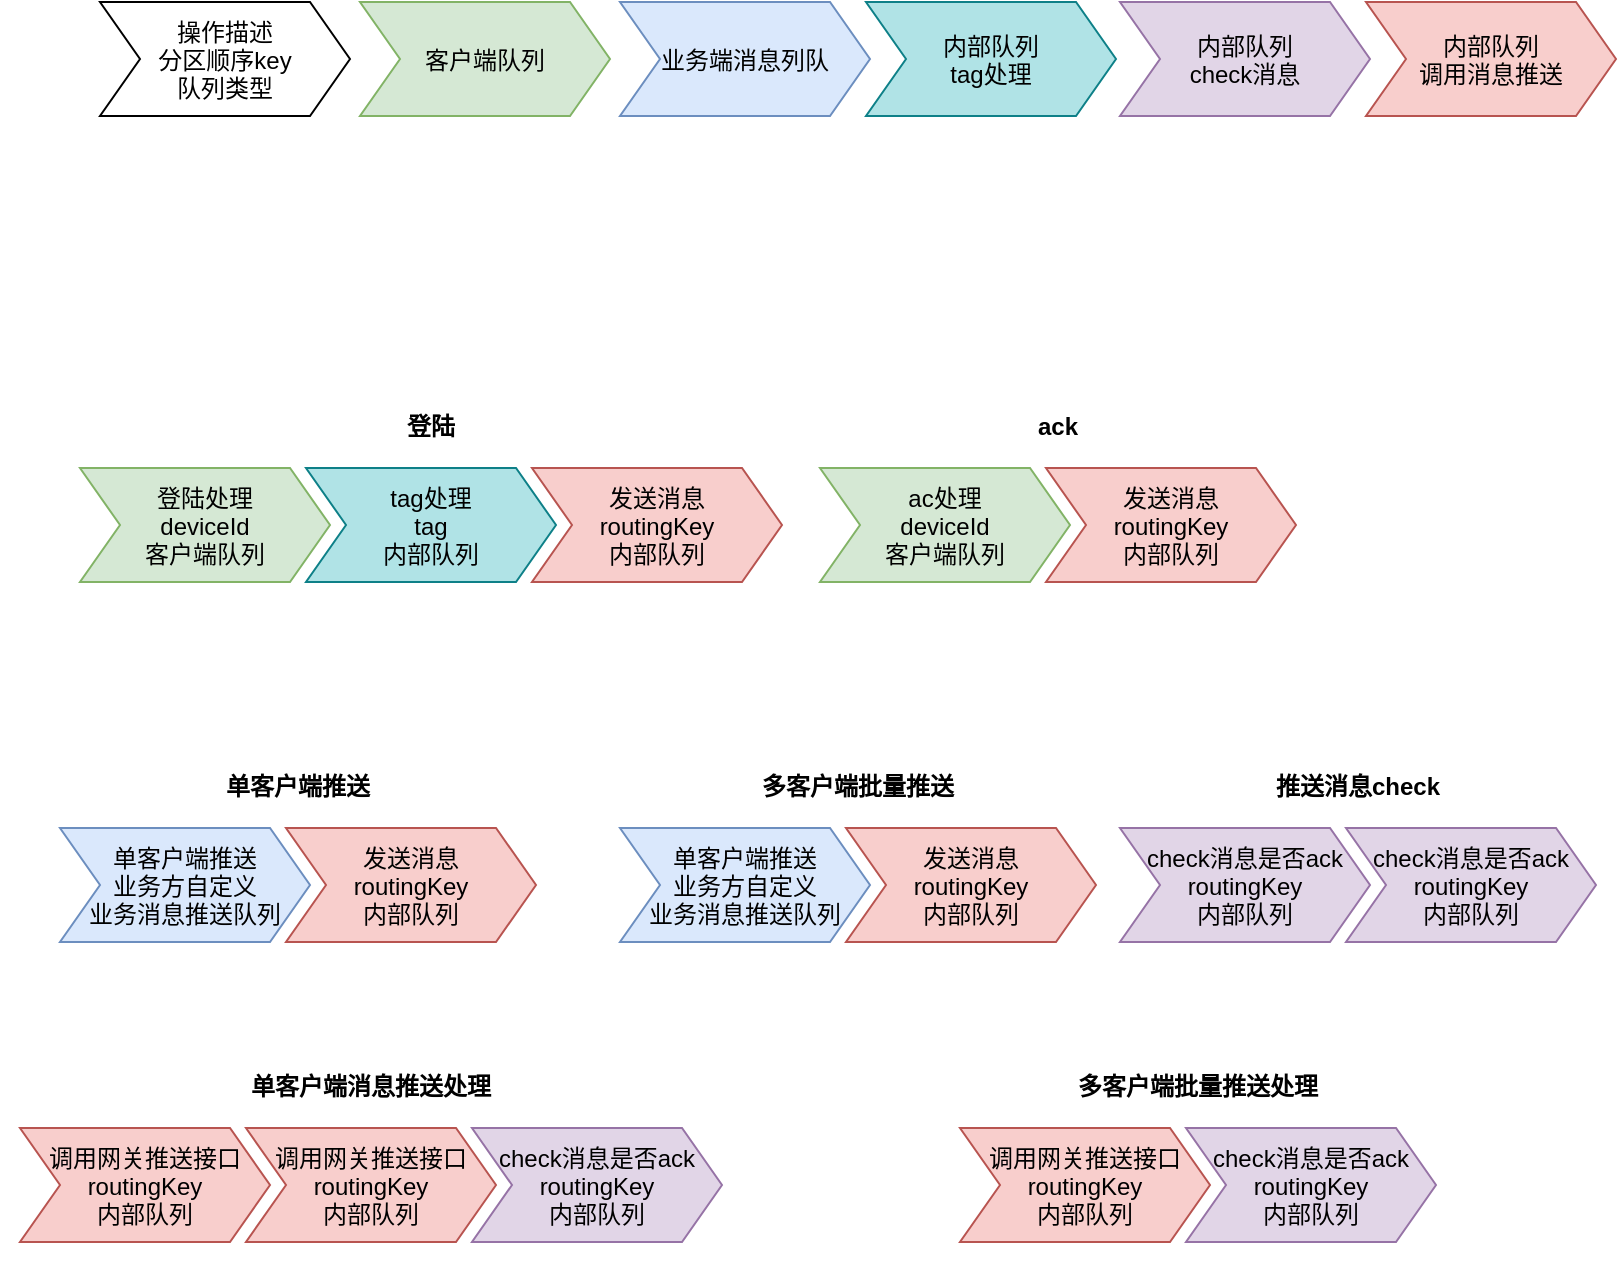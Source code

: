 <mxfile version="14.7.8" type="github">
  <diagram id="GwmPb7Ibz57wvic6_5tl" name="第 1 页">
    <mxGraphModel dx="946" dy="646" grid="1" gridSize="10" guides="1" tooltips="1" connect="1" arrows="1" fold="1" page="1" pageScale="1" pageWidth="827" pageHeight="1169" math="0" shadow="0">
      <root>
        <mxCell id="0" />
        <mxCell id="1" parent="0" />
        <mxCell id="Sdfr6Uw5pjo_RGLUvj7r-1" value="登陆" style="swimlane;childLayout=stackLayout;horizontal=1;fillColor=none;horizontalStack=1;resizeParent=1;resizeParentMax=0;resizeLast=0;collapsible=0;strokeColor=none;stackBorder=10;stackSpacing=-12;resizable=1;align=center;points=[];fontColor=#000000;" vertex="1" parent="1">
          <mxGeometry x="30" y="240" width="371" height="100" as="geometry" />
        </mxCell>
        <mxCell id="Sdfr6Uw5pjo_RGLUvj7r-2" value="登陆处理&#xa;deviceId&#xa;客户端队列" style="shape=step;perimeter=stepPerimeter;fixedSize=1;points=[];fillColor=#d5e8d4;strokeColor=#82b366;" vertex="1" parent="Sdfr6Uw5pjo_RGLUvj7r-1">
          <mxGeometry x="10" y="33" width="125" height="57" as="geometry" />
        </mxCell>
        <mxCell id="Sdfr6Uw5pjo_RGLUvj7r-3" value="tag处理&#xa;tag&#xa;内部队列" style="shape=step;perimeter=stepPerimeter;fixedSize=1;points=[];fillColor=#b0e3e6;strokeColor=#0e8088;" vertex="1" parent="Sdfr6Uw5pjo_RGLUvj7r-1">
          <mxGeometry x="123" y="33" width="125" height="57" as="geometry" />
        </mxCell>
        <mxCell id="Sdfr6Uw5pjo_RGLUvj7r-4" value="发送消息&#xa;routingKey&#xa;内部队列" style="shape=step;perimeter=stepPerimeter;fixedSize=1;points=[];fillColor=#f8cecc;strokeColor=#b85450;" vertex="1" parent="Sdfr6Uw5pjo_RGLUvj7r-1">
          <mxGeometry x="236" y="33" width="125" height="57" as="geometry" />
        </mxCell>
        <mxCell id="Sdfr6Uw5pjo_RGLUvj7r-5" value="ack" style="swimlane;childLayout=stackLayout;horizontal=1;fillColor=none;horizontalStack=1;resizeParent=1;resizeParentMax=0;resizeLast=0;collapsible=0;strokeColor=none;stackBorder=10;stackSpacing=-12;resizable=1;align=center;points=[];fontColor=#000000;" vertex="1" parent="1">
          <mxGeometry x="400" y="240" width="258" height="100" as="geometry" />
        </mxCell>
        <mxCell id="Sdfr6Uw5pjo_RGLUvj7r-6" value="ac处理&#xa;deviceId&#xa;客户端队列" style="shape=step;perimeter=stepPerimeter;fixedSize=1;points=[];fillColor=#d5e8d4;strokeColor=#82b366;" vertex="1" parent="Sdfr6Uw5pjo_RGLUvj7r-5">
          <mxGeometry x="10" y="33" width="125" height="57" as="geometry" />
        </mxCell>
        <mxCell id="Sdfr6Uw5pjo_RGLUvj7r-8" value="发送消息&#xa;routingKey&#xa;内部队列" style="shape=step;perimeter=stepPerimeter;fixedSize=1;points=[];fillColor=#f8cecc;strokeColor=#b85450;" vertex="1" parent="Sdfr6Uw5pjo_RGLUvj7r-5">
          <mxGeometry x="123" y="33" width="125" height="57" as="geometry" />
        </mxCell>
        <mxCell id="Sdfr6Uw5pjo_RGLUvj7r-12" value="单客户端推送" style="swimlane;childLayout=stackLayout;horizontal=1;fillColor=none;horizontalStack=1;resizeParent=1;resizeParentMax=0;resizeLast=0;collapsible=0;strokeColor=none;stackBorder=10;stackSpacing=-12;resizable=1;align=center;points=[];fontColor=#000000;" vertex="1" parent="1">
          <mxGeometry x="20" y="420" width="258" height="100" as="geometry" />
        </mxCell>
        <mxCell id="Sdfr6Uw5pjo_RGLUvj7r-13" value="单客户端推送&#xa;业务方自定义&#xa;业务消息推送队列" style="shape=step;perimeter=stepPerimeter;fixedSize=1;points=[];fillColor=#dae8fc;strokeColor=#6c8ebf;" vertex="1" parent="Sdfr6Uw5pjo_RGLUvj7r-12">
          <mxGeometry x="10" y="33" width="125" height="57" as="geometry" />
        </mxCell>
        <mxCell id="Sdfr6Uw5pjo_RGLUvj7r-15" value="发送消息&#xa;routingKey&#xa;内部队列" style="shape=step;perimeter=stepPerimeter;fixedSize=1;points=[];fillColor=#f8cecc;strokeColor=#b85450;" vertex="1" parent="Sdfr6Uw5pjo_RGLUvj7r-12">
          <mxGeometry x="123" y="33" width="125" height="57" as="geometry" />
        </mxCell>
        <mxCell id="Sdfr6Uw5pjo_RGLUvj7r-16" value="多客户端批量推送" style="swimlane;childLayout=stackLayout;horizontal=1;fillColor=none;horizontalStack=1;resizeParent=1;resizeParentMax=0;resizeLast=0;collapsible=0;strokeColor=none;stackBorder=10;stackSpacing=-12;resizable=1;align=center;points=[];fontColor=#000000;" vertex="1" parent="1">
          <mxGeometry x="300" y="420" width="258" height="100" as="geometry" />
        </mxCell>
        <mxCell id="Sdfr6Uw5pjo_RGLUvj7r-17" value="单客户端推送&#xa;业务方自定义&#xa;业务消息推送队列" style="shape=step;perimeter=stepPerimeter;fixedSize=1;points=[];fillColor=#dae8fc;strokeColor=#6c8ebf;" vertex="1" parent="Sdfr6Uw5pjo_RGLUvj7r-16">
          <mxGeometry x="10" y="33" width="125" height="57" as="geometry" />
        </mxCell>
        <mxCell id="Sdfr6Uw5pjo_RGLUvj7r-18" value="发送消息&#xa;routingKey&#xa;内部队列" style="shape=step;perimeter=stepPerimeter;fixedSize=1;points=[];fillColor=#f8cecc;strokeColor=#b85450;" vertex="1" parent="Sdfr6Uw5pjo_RGLUvj7r-16">
          <mxGeometry x="123" y="33" width="125" height="57" as="geometry" />
        </mxCell>
        <mxCell id="Sdfr6Uw5pjo_RGLUvj7r-19" value="推送消息check" style="swimlane;childLayout=stackLayout;horizontal=1;fillColor=none;horizontalStack=1;resizeParent=1;resizeParentMax=0;resizeLast=0;collapsible=0;strokeColor=none;stackBorder=10;stackSpacing=-12;resizable=1;align=center;points=[];fontColor=#000000;" vertex="1" parent="1">
          <mxGeometry x="550" y="420" width="258" height="100" as="geometry" />
        </mxCell>
        <mxCell id="Sdfr6Uw5pjo_RGLUvj7r-22" value="check消息是否ack&#xa;routingKey&#xa;内部队列" style="shape=step;perimeter=stepPerimeter;fixedSize=1;points=[];fillColor=#e1d5e7;strokeColor=#9673a6;" vertex="1" parent="Sdfr6Uw5pjo_RGLUvj7r-19">
          <mxGeometry x="10" y="33" width="125" height="57" as="geometry" />
        </mxCell>
        <mxCell id="Sdfr6Uw5pjo_RGLUvj7r-23" value="check消息是否ack&#xa;routingKey&#xa;内部队列" style="shape=step;perimeter=stepPerimeter;fixedSize=1;points=[];fillColor=#e1d5e7;strokeColor=#9673a6;" vertex="1" parent="Sdfr6Uw5pjo_RGLUvj7r-19">
          <mxGeometry x="123" y="33" width="125" height="57" as="geometry" />
        </mxCell>
        <mxCell id="Sdfr6Uw5pjo_RGLUvj7r-24" value="单客户端消息推送处理" style="swimlane;childLayout=stackLayout;horizontal=1;fillColor=none;horizontalStack=1;resizeParent=1;resizeParentMax=0;resizeLast=0;collapsible=0;strokeColor=none;stackBorder=10;stackSpacing=-12;resizable=1;align=center;points=[];fontColor=#000000;" vertex="1" parent="1">
          <mxGeometry y="570" width="371" height="100" as="geometry" />
        </mxCell>
        <mxCell id="Sdfr6Uw5pjo_RGLUvj7r-25" value="调用网关推送接口&#xa;routingKey&#xa;内部队列" style="shape=step;perimeter=stepPerimeter;fixedSize=1;points=[];fillColor=#f8cecc;strokeColor=#b85450;" vertex="1" parent="Sdfr6Uw5pjo_RGLUvj7r-24">
          <mxGeometry x="10" y="33" width="125" height="57" as="geometry" />
        </mxCell>
        <mxCell id="Sdfr6Uw5pjo_RGLUvj7r-26" value="调用网关推送接口&#xa;routingKey&#xa;内部队列" style="shape=step;perimeter=stepPerimeter;fixedSize=1;points=[];fillColor=#f8cecc;strokeColor=#b85450;" vertex="1" parent="Sdfr6Uw5pjo_RGLUvj7r-24">
          <mxGeometry x="123" y="33" width="125" height="57" as="geometry" />
        </mxCell>
        <mxCell id="Sdfr6Uw5pjo_RGLUvj7r-30" value="check消息是否ack&#xa;routingKey&#xa;内部队列" style="shape=step;perimeter=stepPerimeter;fixedSize=1;points=[];fillColor=#e1d5e7;strokeColor=#9673a6;" vertex="1" parent="Sdfr6Uw5pjo_RGLUvj7r-24">
          <mxGeometry x="236" y="33" width="125" height="57" as="geometry" />
        </mxCell>
        <mxCell id="Sdfr6Uw5pjo_RGLUvj7r-27" value="多客户端批量推送处理" style="swimlane;childLayout=stackLayout;horizontal=1;fillColor=none;horizontalStack=1;resizeParent=1;resizeParentMax=0;resizeLast=0;collapsible=0;strokeColor=none;stackBorder=10;stackSpacing=-12;resizable=1;align=center;points=[];fontColor=#000000;" vertex="1" parent="1">
          <mxGeometry x="470" y="570" width="258" height="100" as="geometry" />
        </mxCell>
        <mxCell id="Sdfr6Uw5pjo_RGLUvj7r-28" value="调用网关推送接口&#xa;routingKey&#xa;内部队列" style="shape=step;perimeter=stepPerimeter;fixedSize=1;points=[];fillColor=#f8cecc;strokeColor=#b85450;" vertex="1" parent="Sdfr6Uw5pjo_RGLUvj7r-27">
          <mxGeometry x="10" y="33" width="125" height="57" as="geometry" />
        </mxCell>
        <mxCell id="Sdfr6Uw5pjo_RGLUvj7r-29" value="check消息是否ack&#xa;routingKey&#xa;内部队列" style="shape=step;perimeter=stepPerimeter;fixedSize=1;points=[];fillColor=#e1d5e7;strokeColor=#9673a6;" vertex="1" parent="Sdfr6Uw5pjo_RGLUvj7r-27">
          <mxGeometry x="123" y="33" width="125" height="57" as="geometry" />
        </mxCell>
        <mxCell id="Sdfr6Uw5pjo_RGLUvj7r-34" value="操作描述&#xa;分区顺序key&#xa;队列类型" style="shape=step;perimeter=stepPerimeter;fixedSize=1;points=[];" vertex="1" parent="1">
          <mxGeometry x="50" y="40" width="125" height="57" as="geometry" />
        </mxCell>
        <mxCell id="Sdfr6Uw5pjo_RGLUvj7r-35" value="客户端队列" style="shape=step;perimeter=stepPerimeter;fixedSize=1;points=[];fillColor=#d5e8d4;strokeColor=#82b366;" vertex="1" parent="1">
          <mxGeometry x="180" y="40" width="125" height="57" as="geometry" />
        </mxCell>
        <mxCell id="Sdfr6Uw5pjo_RGLUvj7r-36" value="业务端消息列队" style="shape=step;perimeter=stepPerimeter;fixedSize=1;points=[];fillColor=#dae8fc;strokeColor=#6c8ebf;" vertex="1" parent="1">
          <mxGeometry x="310" y="40" width="125" height="57" as="geometry" />
        </mxCell>
        <mxCell id="Sdfr6Uw5pjo_RGLUvj7r-37" value="内部队列&#xa;tag处理" style="shape=step;perimeter=stepPerimeter;fixedSize=1;points=[];fillColor=#b0e3e6;strokeColor=#0e8088;" vertex="1" parent="1">
          <mxGeometry x="433" y="40" width="125" height="57" as="geometry" />
        </mxCell>
        <mxCell id="Sdfr6Uw5pjo_RGLUvj7r-38" value="内部队列&#xa;check消息" style="shape=step;perimeter=stepPerimeter;fixedSize=1;points=[];fillColor=#e1d5e7;strokeColor=#9673a6;" vertex="1" parent="1">
          <mxGeometry x="560" y="40" width="125" height="57" as="geometry" />
        </mxCell>
        <mxCell id="Sdfr6Uw5pjo_RGLUvj7r-39" value="内部队列&#xa;调用消息推送" style="shape=step;perimeter=stepPerimeter;fixedSize=1;points=[];fillColor=#f8cecc;strokeColor=#b85450;" vertex="1" parent="1">
          <mxGeometry x="683" y="40" width="125" height="57" as="geometry" />
        </mxCell>
      </root>
    </mxGraphModel>
  </diagram>
</mxfile>
